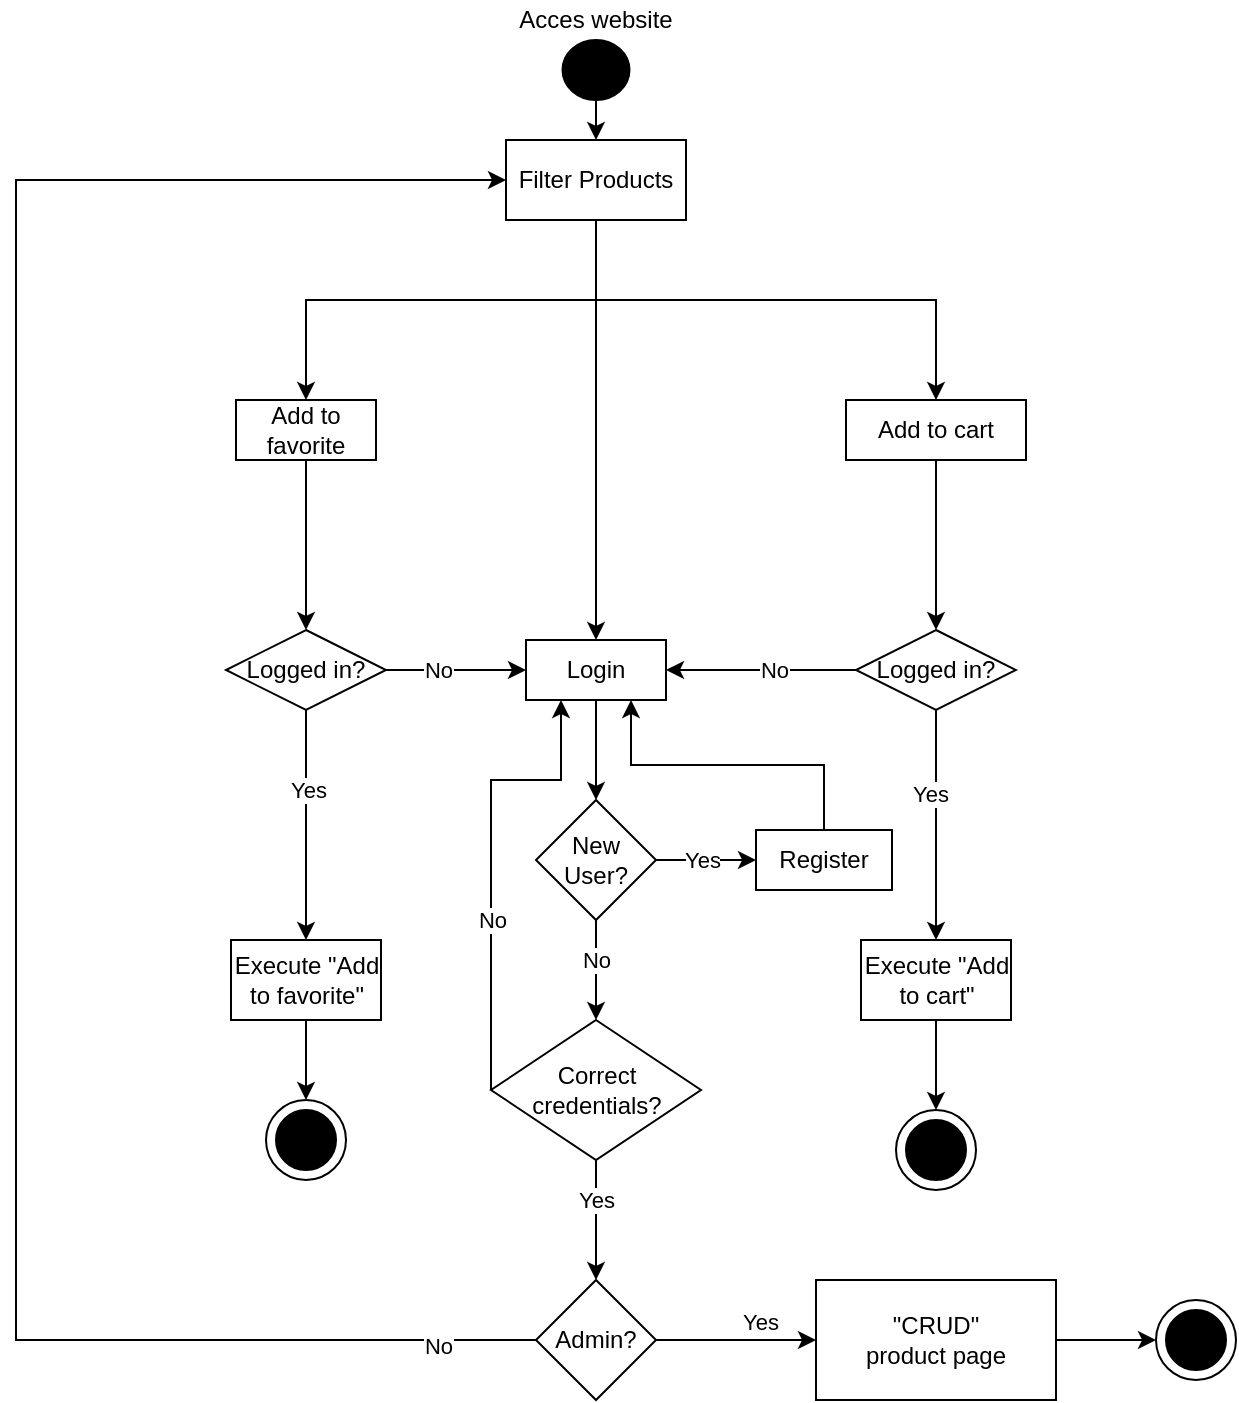<mxfile version="20.8.16" type="device"><diagram name="Page-1" id="EiYKBswAwSJi_3OKBr69"><mxGraphModel dx="1276" dy="614" grid="1" gridSize="10" guides="1" tooltips="1" connect="1" arrows="1" fold="1" page="1" pageScale="1" pageWidth="850" pageHeight="1100" math="0" shadow="0"><root><mxCell id="0"/><mxCell id="1" parent="0"/><mxCell id="ZTx988xL6pjb7x4kVGpn-1" value="" style="ellipse;whiteSpace=wrap;html=1;fillColor=#000000;" parent="1" vertex="1"><mxGeometry x="413.25" y="20" width="33.5" height="30" as="geometry"/></mxCell><mxCell id="ZTx988xL6pjb7x4kVGpn-2" value="Filter Products" style="rounded=0;whiteSpace=wrap;html=1;fillColor=#FFFFFF;" parent="1" vertex="1"><mxGeometry x="385" y="70" width="90" height="40" as="geometry"/></mxCell><mxCell id="ZTx988xL6pjb7x4kVGpn-3" value="" style="endArrow=classic;html=1;rounded=0;exitX=0.5;exitY=1;exitDx=0;exitDy=0;entryX=0.5;entryY=0;entryDx=0;entryDy=0;" parent="1" source="ZTx988xL6pjb7x4kVGpn-1" target="ZTx988xL6pjb7x4kVGpn-2" edge="1"><mxGeometry width="50" height="50" relative="1" as="geometry"><mxPoint x="200" y="270" as="sourcePoint"/><mxPoint x="250" y="220" as="targetPoint"/></mxGeometry></mxCell><mxCell id="ZTx988xL6pjb7x4kVGpn-6" value="" style="endArrow=classic;html=1;rounded=0;exitX=0.5;exitY=1;exitDx=0;exitDy=0;entryX=0.5;entryY=0;entryDx=0;entryDy=0;" parent="1" source="ZTx988xL6pjb7x4kVGpn-2" target="ZTx988xL6pjb7x4kVGpn-53" edge="1"><mxGeometry width="50" height="50" relative="1" as="geometry"><mxPoint x="390" y="180" as="sourcePoint"/><mxPoint x="425.5" y="200" as="targetPoint"/></mxGeometry></mxCell><mxCell id="ZTx988xL6pjb7x4kVGpn-7" value="Add to favorite" style="rounded=0;whiteSpace=wrap;html=1;fillColor=#FFFFFF;" parent="1" vertex="1"><mxGeometry x="250" y="200" width="70" height="30" as="geometry"/></mxCell><mxCell id="ZTx988xL6pjb7x4kVGpn-11" value="" style="endArrow=classic;html=1;rounded=0;exitX=0.5;exitY=1;exitDx=0;exitDy=0;entryX=0.5;entryY=0;entryDx=0;entryDy=0;edgeStyle=elbowEdgeStyle;elbow=vertical;" parent="1" source="ZTx988xL6pjb7x4kVGpn-2" target="ZTx988xL6pjb7x4kVGpn-7" edge="1"><mxGeometry width="50" height="50" relative="1" as="geometry"><mxPoint x="270" y="190" as="sourcePoint"/><mxPoint x="320" y="140" as="targetPoint"/><Array as="points"><mxPoint x="360" y="150"/></Array></mxGeometry></mxCell><mxCell id="ZTx988xL6pjb7x4kVGpn-13" value="" style="endArrow=classic;html=1;rounded=0;exitX=0.5;exitY=1;exitDx=0;exitDy=0;entryX=0.5;entryY=0;entryDx=0;entryDy=0;edgeStyle=elbowEdgeStyle;elbow=vertical;" parent="1" source="ZTx988xL6pjb7x4kVGpn-2" target="ZTx988xL6pjb7x4kVGpn-39" edge="1"><mxGeometry width="50" height="50" relative="1" as="geometry"><mxPoint x="520" y="160" as="sourcePoint"/><mxPoint x="605" y="210" as="targetPoint"/><Array as="points"><mxPoint x="500" y="150"/></Array></mxGeometry></mxCell><mxCell id="ZTx988xL6pjb7x4kVGpn-15" value="" style="endArrow=classic;html=1;rounded=0;elbow=vertical;exitX=0.5;exitY=1;exitDx=0;exitDy=0;edgeStyle=elbowEdgeStyle;entryX=0.5;entryY=0;entryDx=0;entryDy=0;" parent="1" source="ZTx988xL6pjb7x4kVGpn-7" target="ZTx988xL6pjb7x4kVGpn-37" edge="1"><mxGeometry width="50" height="50" relative="1" as="geometry"><mxPoint x="220" y="360" as="sourcePoint"/><mxPoint x="285" y="310" as="targetPoint"/></mxGeometry></mxCell><mxCell id="ZTx988xL6pjb7x4kVGpn-37" value="Logged in?" style="rhombus;whiteSpace=wrap;html=1;fillColor=#FFFFFF;" parent="1" vertex="1"><mxGeometry x="245" y="315" width="80" height="40" as="geometry"/></mxCell><mxCell id="ZTx988xL6pjb7x4kVGpn-39" value="Add to cart" style="rounded=0;whiteSpace=wrap;html=1;fillColor=#FFFFFF;" parent="1" vertex="1"><mxGeometry x="555" y="200" width="90" height="30" as="geometry"/></mxCell><mxCell id="ZTx988xL6pjb7x4kVGpn-53" value="Login" style="rounded=0;whiteSpace=wrap;html=1;fillColor=#FFFFFF;" parent="1" vertex="1"><mxGeometry x="395.0" y="320" width="70" height="30" as="geometry"/></mxCell><mxCell id="ZTx988xL6pjb7x4kVGpn-54" value="Register" style="rounded=0;whiteSpace=wrap;html=1;fillColor=#FFFFFF;" parent="1" vertex="1"><mxGeometry x="510" y="415" width="68" height="30" as="geometry"/></mxCell><mxCell id="ZTx988xL6pjb7x4kVGpn-56" value="New User?" style="rhombus;whiteSpace=wrap;html=1;fillColor=#FFFFFF;" parent="1" vertex="1"><mxGeometry x="400.0" y="400" width="60" height="60" as="geometry"/></mxCell><mxCell id="ZTx988xL6pjb7x4kVGpn-57" value="" style="endArrow=classic;html=1;rounded=0;exitX=0.5;exitY=1;exitDx=0;exitDy=0;entryX=0.5;entryY=0;entryDx=0;entryDy=0;" parent="1" source="ZTx988xL6pjb7x4kVGpn-53" target="ZTx988xL6pjb7x4kVGpn-56" edge="1"><mxGeometry width="50" height="50" relative="1" as="geometry"><mxPoint x="520" y="530" as="sourcePoint"/><mxPoint x="570" y="480" as="targetPoint"/></mxGeometry></mxCell><mxCell id="ZTx988xL6pjb7x4kVGpn-58" value="" style="endArrow=classic;html=1;rounded=0;exitX=1;exitY=0.5;exitDx=0;exitDy=0;entryX=0;entryY=0.5;entryDx=0;entryDy=0;" parent="1" source="ZTx988xL6pjb7x4kVGpn-56" target="ZTx988xL6pjb7x4kVGpn-54" edge="1"><mxGeometry width="50" height="50" relative="1" as="geometry"><mxPoint x="480.0" y="490" as="sourcePoint"/><mxPoint x="530" y="440" as="targetPoint"/></mxGeometry></mxCell><mxCell id="ZTx988xL6pjb7x4kVGpn-59" value="Yes" style="edgeLabel;html=1;align=center;verticalAlign=middle;resizable=0;points=[];" parent="ZTx988xL6pjb7x4kVGpn-58" vertex="1" connectable="0"><mxGeometry x="-0.362" y="-2" relative="1" as="geometry"><mxPoint x="7" y="-2" as="offset"/></mxGeometry></mxCell><mxCell id="ZTx988xL6pjb7x4kVGpn-60" value="Admin?" style="rhombus;whiteSpace=wrap;html=1;fillColor=#FFFFFF;" parent="1" vertex="1"><mxGeometry x="400" y="640" width="60" height="60" as="geometry"/></mxCell><mxCell id="ZTx988xL6pjb7x4kVGpn-65" value="" style="endArrow=classic;html=1;rounded=0;elbow=vertical;exitX=0.5;exitY=1;exitDx=0;exitDy=0;entryX=0.5;entryY=0;entryDx=0;entryDy=0;" parent="1" source="ZTx988xL6pjb7x4kVGpn-39" target="ZTx988xL6pjb7x4kVGpn-67" edge="1"><mxGeometry width="50" height="50" relative="1" as="geometry"><mxPoint x="560" y="340" as="sourcePoint"/><mxPoint x="605" y="320" as="targetPoint"/></mxGeometry></mxCell><mxCell id="ZTx988xL6pjb7x4kVGpn-67" value="Logged in?" style="rhombus;whiteSpace=wrap;html=1;fillColor=#FFFFFF;" parent="1" vertex="1"><mxGeometry x="560" y="315" width="80" height="40" as="geometry"/></mxCell><mxCell id="ZTx988xL6pjb7x4kVGpn-68" value="" style="endArrow=classic;html=1;rounded=0;elbow=vertical;exitX=1;exitY=0.5;exitDx=0;exitDy=0;entryX=0;entryY=0.5;entryDx=0;entryDy=0;" parent="1" source="ZTx988xL6pjb7x4kVGpn-37" target="ZTx988xL6pjb7x4kVGpn-53" edge="1"><mxGeometry width="50" height="50" relative="1" as="geometry"><mxPoint x="310" y="430" as="sourcePoint"/><mxPoint x="360" y="380" as="targetPoint"/></mxGeometry></mxCell><mxCell id="ZTx988xL6pjb7x4kVGpn-70" value="No" style="edgeLabel;html=1;align=center;verticalAlign=middle;resizable=0;points=[];" parent="ZTx988xL6pjb7x4kVGpn-68" vertex="1" connectable="0"><mxGeometry x="-0.49" relative="1" as="geometry"><mxPoint x="8" as="offset"/></mxGeometry></mxCell><mxCell id="ZTx988xL6pjb7x4kVGpn-69" value="" style="endArrow=classic;html=1;rounded=0;elbow=vertical;exitX=0;exitY=0.5;exitDx=0;exitDy=0;entryX=1;entryY=0.5;entryDx=0;entryDy=0;" parent="1" source="ZTx988xL6pjb7x4kVGpn-67" target="ZTx988xL6pjb7x4kVGpn-53" edge="1"><mxGeometry width="50" height="50" relative="1" as="geometry"><mxPoint x="490" y="290" as="sourcePoint"/><mxPoint x="540" y="240" as="targetPoint"/></mxGeometry></mxCell><mxCell id="ZTx988xL6pjb7x4kVGpn-71" value="No" style="edgeLabel;html=1;align=center;verticalAlign=middle;resizable=0;points=[];" parent="ZTx988xL6pjb7x4kVGpn-69" vertex="1" connectable="0"><mxGeometry x="0.277" y="1" relative="1" as="geometry"><mxPoint x="19" y="-1" as="offset"/></mxGeometry></mxCell><mxCell id="ZTx988xL6pjb7x4kVGpn-83" value="Acces website" style="text;html=1;strokeColor=none;fillColor=none;align=center;verticalAlign=middle;whiteSpace=wrap;rounded=0;" parent="1" vertex="1"><mxGeometry x="375" width="110" height="20" as="geometry"/></mxCell><mxCell id="ZTx988xL6pjb7x4kVGpn-89" value="" style="endArrow=classic;html=1;rounded=0;elbow=vertical;exitX=0.5;exitY=1;exitDx=0;exitDy=0;entryX=0.5;entryY=0;entryDx=0;entryDy=0;" parent="1" source="ZTx988xL6pjb7x4kVGpn-37" target="ZTx988xL6pjb7x4kVGpn-101" edge="1"><mxGeometry width="50" height="50" relative="1" as="geometry"><mxPoint x="270" y="490" as="sourcePoint"/><mxPoint x="285" y="520" as="targetPoint"/></mxGeometry></mxCell><mxCell id="ZTx988xL6pjb7x4kVGpn-90" value="Yes" style="edgeLabel;html=1;align=center;verticalAlign=middle;resizable=0;points=[];" parent="ZTx988xL6pjb7x4kVGpn-89" vertex="1" connectable="0"><mxGeometry x="-0.314" y="1" relative="1" as="geometry"><mxPoint as="offset"/></mxGeometry></mxCell><mxCell id="ZTx988xL6pjb7x4kVGpn-91" value="" style="endArrow=classic;html=1;rounded=0;elbow=vertical;exitX=0.5;exitY=1;exitDx=0;exitDy=0;entryX=0.5;entryY=0;entryDx=0;entryDy=0;" parent="1" source="ZTx988xL6pjb7x4kVGpn-67" target="ZTx988xL6pjb7x4kVGpn-103" edge="1"><mxGeometry width="50" height="50" relative="1" as="geometry"><mxPoint x="710" y="410" as="sourcePoint"/><mxPoint x="600" y="520" as="targetPoint"/></mxGeometry></mxCell><mxCell id="ZTx988xL6pjb7x4kVGpn-93" value="Yes" style="edgeLabel;html=1;align=center;verticalAlign=middle;resizable=0;points=[];" parent="ZTx988xL6pjb7x4kVGpn-91" vertex="1" connectable="0"><mxGeometry x="-0.277" y="-3" relative="1" as="geometry"><mxPoint as="offset"/></mxGeometry></mxCell><mxCell id="ZTx988xL6pjb7x4kVGpn-94" value="Correct credentials?" style="rhombus;whiteSpace=wrap;html=1;fillColor=#FFFFFF;" parent="1" vertex="1"><mxGeometry x="377.5" y="510" width="105" height="70" as="geometry"/></mxCell><mxCell id="ZTx988xL6pjb7x4kVGpn-95" value="" style="endArrow=classic;html=1;rounded=0;elbow=vertical;exitX=0;exitY=0.5;exitDx=0;exitDy=0;entryX=0.25;entryY=1;entryDx=0;entryDy=0;edgeStyle=elbowEdgeStyle;" parent="1" source="ZTx988xL6pjb7x4kVGpn-94" target="ZTx988xL6pjb7x4kVGpn-53" edge="1"><mxGeometry width="50" height="50" relative="1" as="geometry"><mxPoint x="340" y="530" as="sourcePoint"/><mxPoint x="360" y="370" as="targetPoint"/><Array as="points"><mxPoint x="390" y="390"/><mxPoint x="390" y="470"/></Array></mxGeometry></mxCell><mxCell id="ZTx988xL6pjb7x4kVGpn-96" value="No" style="edgeLabel;html=1;align=center;verticalAlign=middle;resizable=0;points=[];" parent="ZTx988xL6pjb7x4kVGpn-95" vertex="1" connectable="0"><mxGeometry x="-0.489" y="2" relative="1" as="geometry"><mxPoint x="2" y="-26" as="offset"/></mxGeometry></mxCell><mxCell id="ZTx988xL6pjb7x4kVGpn-97" value="" style="endArrow=classic;html=1;rounded=0;elbow=vertical;exitX=0.5;exitY=1;exitDx=0;exitDy=0;entryX=0.5;entryY=0;entryDx=0;entryDy=0;" parent="1" source="ZTx988xL6pjb7x4kVGpn-94" target="ZTx988xL6pjb7x4kVGpn-60" edge="1"><mxGeometry width="50" height="50" relative="1" as="geometry"><mxPoint x="280" y="620" as="sourcePoint"/><mxPoint x="330" y="570" as="targetPoint"/></mxGeometry></mxCell><mxCell id="ZTx988xL6pjb7x4kVGpn-98" value="Yes" style="edgeLabel;html=1;align=center;verticalAlign=middle;resizable=0;points=[];" parent="ZTx988xL6pjb7x4kVGpn-97" vertex="1" connectable="0"><mxGeometry x="-0.527" y="-4" relative="1" as="geometry"><mxPoint x="4" y="6" as="offset"/></mxGeometry></mxCell><mxCell id="ZTx988xL6pjb7x4kVGpn-99" value="" style="endArrow=classic;html=1;rounded=0;elbow=vertical;exitX=0.5;exitY=1;exitDx=0;exitDy=0;entryX=0.5;entryY=0;entryDx=0;entryDy=0;" parent="1" source="ZTx988xL6pjb7x4kVGpn-56" target="ZTx988xL6pjb7x4kVGpn-94" edge="1"><mxGeometry width="50" height="50" relative="1" as="geometry"><mxPoint x="540" y="550" as="sourcePoint"/><mxPoint x="590" y="500" as="targetPoint"/></mxGeometry></mxCell><mxCell id="ZTx988xL6pjb7x4kVGpn-100" value="No" style="edgeLabel;html=1;align=center;verticalAlign=middle;resizable=0;points=[];" parent="ZTx988xL6pjb7x4kVGpn-99" vertex="1" connectable="0"><mxGeometry x="0.32" y="3" relative="1" as="geometry"><mxPoint x="-3" y="-13" as="offset"/></mxGeometry></mxCell><mxCell id="ZTx988xL6pjb7x4kVGpn-101" value="Execute&amp;nbsp;&quot;Add to favorite&quot;" style="rounded=0;whiteSpace=wrap;html=1;fillColor=#FFFFFF;" parent="1" vertex="1"><mxGeometry x="247.5" y="470" width="75" height="40" as="geometry"/></mxCell><mxCell id="ZTx988xL6pjb7x4kVGpn-103" value="Execute &quot;Add to cart&quot;" style="rounded=0;whiteSpace=wrap;html=1;fillColor=#FFFFFF;" parent="1" vertex="1"><mxGeometry x="562.5" y="470" width="75" height="40" as="geometry"/></mxCell><mxCell id="ZTx988xL6pjb7x4kVGpn-105" value="" style="endArrow=classic;html=1;rounded=0;elbow=vertical;exitX=1;exitY=0.5;exitDx=0;exitDy=0;entryX=0;entryY=0.5;entryDx=0;entryDy=0;" parent="1" source="ZTx988xL6pjb7x4kVGpn-60" target="_F9GhCRu47OV4GQcI8Go-3" edge="1"><mxGeometry width="50" height="50" relative="1" as="geometry"><mxPoint x="410" y="770" as="sourcePoint"/><mxPoint x="430" y="760" as="targetPoint"/></mxGeometry></mxCell><mxCell id="ZTx988xL6pjb7x4kVGpn-106" value="Yes" style="edgeLabel;html=1;align=center;verticalAlign=middle;resizable=0;points=[];" parent="ZTx988xL6pjb7x4kVGpn-105" vertex="1" connectable="0"><mxGeometry x="0.303" relative="1" as="geometry"><mxPoint y="-9" as="offset"/></mxGeometry></mxCell><mxCell id="_F9GhCRu47OV4GQcI8Go-1" value="" style="endArrow=classic;html=1;rounded=0;exitX=0;exitY=0.5;exitDx=0;exitDy=0;entryX=0;entryY=0.5;entryDx=0;entryDy=0;edgeStyle=elbowEdgeStyle;elbow=vertical;" edge="1" parent="1" source="ZTx988xL6pjb7x4kVGpn-60" target="ZTx988xL6pjb7x4kVGpn-2"><mxGeometry width="50" height="50" relative="1" as="geometry"><mxPoint x="90" y="680" as="sourcePoint"/><mxPoint x="310" y="60" as="targetPoint"/><Array as="points"><mxPoint x="140" y="390"/></Array></mxGeometry></mxCell><mxCell id="_F9GhCRu47OV4GQcI8Go-2" value="No" style="edgeLabel;html=1;align=center;verticalAlign=middle;resizable=0;points=[];" vertex="1" connectable="0" parent="_F9GhCRu47OV4GQcI8Go-1"><mxGeometry x="-0.634" y="3" relative="1" as="geometry"><mxPoint x="149" as="offset"/></mxGeometry></mxCell><mxCell id="_F9GhCRu47OV4GQcI8Go-3" value="&quot;CRUD&quot; &lt;br&gt;product page" style="rounded=0;whiteSpace=wrap;html=1;" vertex="1" parent="1"><mxGeometry x="540" y="640" width="120" height="60" as="geometry"/></mxCell><mxCell id="_F9GhCRu47OV4GQcI8Go-5" value="" style="endArrow=classic;html=1;rounded=0;elbow=vertical;entryX=0.75;entryY=1;entryDx=0;entryDy=0;exitX=0.5;exitY=0;exitDx=0;exitDy=0;edgeStyle=elbowEdgeStyle;" edge="1" parent="1" source="ZTx988xL6pjb7x4kVGpn-54" target="ZTx988xL6pjb7x4kVGpn-53"><mxGeometry width="50" height="50" relative="1" as="geometry"><mxPoint x="460" y="420" as="sourcePoint"/><mxPoint x="510" y="370" as="targetPoint"/></mxGeometry></mxCell><mxCell id="_F9GhCRu47OV4GQcI8Go-6" value="" style="ellipse;whiteSpace=wrap;html=1;aspect=fixed;" vertex="1" parent="1"><mxGeometry x="265" y="550" width="40" height="40" as="geometry"/></mxCell><mxCell id="_F9GhCRu47OV4GQcI8Go-7" value="" style="ellipse;whiteSpace=wrap;html=1;aspect=fixed;fillColor=#000000;" vertex="1" parent="1"><mxGeometry x="270" y="555" width="30" height="30" as="geometry"/></mxCell><mxCell id="_F9GhCRu47OV4GQcI8Go-8" value="" style="ellipse;whiteSpace=wrap;html=1;aspect=fixed;" vertex="1" parent="1"><mxGeometry x="580" y="555" width="40" height="40" as="geometry"/></mxCell><mxCell id="_F9GhCRu47OV4GQcI8Go-9" value="" style="ellipse;whiteSpace=wrap;html=1;aspect=fixed;fillColor=#000000;" vertex="1" parent="1"><mxGeometry x="585" y="560" width="30" height="30" as="geometry"/></mxCell><mxCell id="_F9GhCRu47OV4GQcI8Go-10" value="" style="endArrow=classic;html=1;rounded=0;elbow=vertical;exitX=0.5;exitY=1;exitDx=0;exitDy=0;entryX=0.5;entryY=0;entryDx=0;entryDy=0;" edge="1" parent="1" source="ZTx988xL6pjb7x4kVGpn-101" target="_F9GhCRu47OV4GQcI8Go-6"><mxGeometry width="50" height="50" relative="1" as="geometry"><mxPoint x="220" y="580" as="sourcePoint"/><mxPoint x="270" y="530" as="targetPoint"/></mxGeometry></mxCell><mxCell id="_F9GhCRu47OV4GQcI8Go-11" value="" style="endArrow=classic;html=1;rounded=0;elbow=vertical;exitX=0.5;exitY=1;exitDx=0;exitDy=0;entryX=0.5;entryY=0;entryDx=0;entryDy=0;" edge="1" parent="1" source="ZTx988xL6pjb7x4kVGpn-103" target="_F9GhCRu47OV4GQcI8Go-8"><mxGeometry width="50" height="50" relative="1" as="geometry"><mxPoint x="330" y="670" as="sourcePoint"/><mxPoint x="380" y="620" as="targetPoint"/></mxGeometry></mxCell><mxCell id="_F9GhCRu47OV4GQcI8Go-12" value="" style="ellipse;whiteSpace=wrap;html=1;aspect=fixed;" vertex="1" parent="1"><mxGeometry x="710" y="650" width="40" height="40" as="geometry"/></mxCell><mxCell id="_F9GhCRu47OV4GQcI8Go-13" value="" style="ellipse;whiteSpace=wrap;html=1;aspect=fixed;fillColor=#000000;" vertex="1" parent="1"><mxGeometry x="715" y="655" width="30" height="30" as="geometry"/></mxCell><mxCell id="_F9GhCRu47OV4GQcI8Go-14" value="" style="endArrow=classic;html=1;rounded=0;elbow=vertical;exitX=1;exitY=0.5;exitDx=0;exitDy=0;entryX=0;entryY=0.5;entryDx=0;entryDy=0;" edge="1" parent="1" source="_F9GhCRu47OV4GQcI8Go-3" target="_F9GhCRu47OV4GQcI8Go-12"><mxGeometry width="50" height="50" relative="1" as="geometry"><mxPoint x="710" y="780" as="sourcePoint"/><mxPoint x="760" y="730" as="targetPoint"/></mxGeometry></mxCell></root></mxGraphModel></diagram></mxfile>